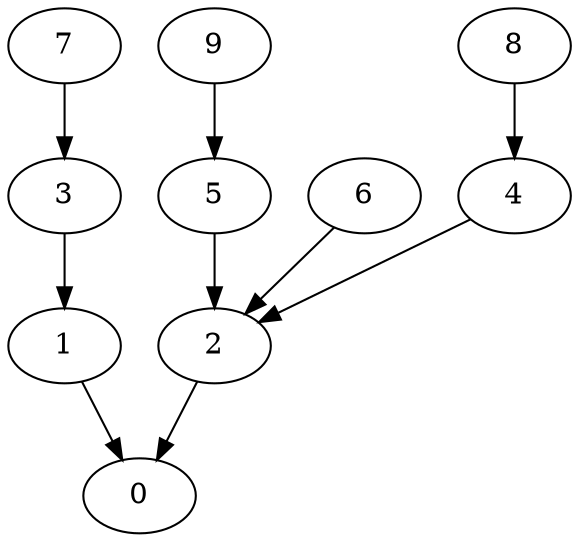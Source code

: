 digraph "InTree-Unbalanced-MaxBf-3_Nodes_10_CCR_1.02_WeightType_Random_GB" {
	0 [Weight=11, Start=27, Processor=1];
	1 [Weight=4, Start=13, Processor=0];
	2 [Weight=11, Start=13, Processor=1];
	5 [Weight=5, Start=8, Processor=1];
	9 [Weight=2, Start=6, Processor=1];
	6 [Weight=7, Start=0, Processor=2];
	4 [Weight=2, Start=4, Processor=1];
	8 [Weight=4, Start=0, Processor=1];
	3 [Weight=11, Start=2, Processor=0];
	7 [Weight=2, Start=0, Processor=0];
	1 -> 0 [Weight=10];
	2 -> 0 [Weight=10];
	3 -> 1 [Weight=8];
	4 -> 2 [Weight=3];
	5 -> 2 [Weight=7];
	6 -> 2 [Weight=5];
	7 -> 3 [Weight=2];
	8 -> 4 [Weight=6];
	9 -> 5 [Weight=9];
}